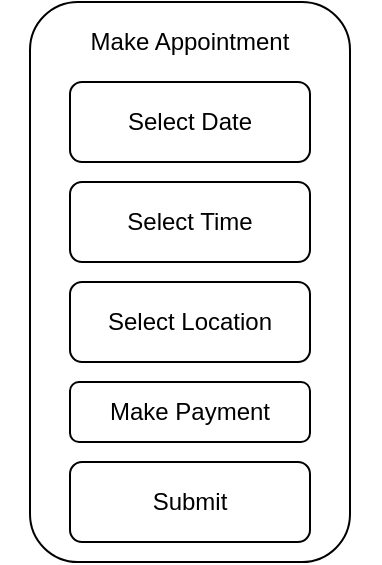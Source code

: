 <mxfile version="17.1.2" type="device"><diagram id="qoTs7NPiG2wBJblFKka_" name="Make Appointment"><mxGraphModel dx="670" dy="339" grid="1" gridSize="10" guides="1" tooltips="1" connect="1" arrows="1" fold="1" page="1" pageScale="1" pageWidth="850" pageHeight="1100" math="0" shadow="0"><root><mxCell id="0"/><mxCell id="1" parent="0"/><mxCell id="VStWeO7_gkGNAUaZeCaW-1" value="" style="rounded=1;whiteSpace=wrap;html=1;" vertex="1" parent="1"><mxGeometry x="320" y="40" width="160" height="280" as="geometry"/></mxCell><mxCell id="VStWeO7_gkGNAUaZeCaW-2" value="Submit" style="rounded=1;whiteSpace=wrap;html=1;" vertex="1" parent="1"><mxGeometry x="340" y="270" width="120" height="40" as="geometry"/></mxCell><mxCell id="VStWeO7_gkGNAUaZeCaW-3" value="Make Payment" style="rounded=1;whiteSpace=wrap;html=1;" vertex="1" parent="1"><mxGeometry x="340" y="230" width="120" height="30" as="geometry"/></mxCell><mxCell id="VStWeO7_gkGNAUaZeCaW-4" value="Select Date" style="rounded=1;whiteSpace=wrap;html=1;" vertex="1" parent="1"><mxGeometry x="340" y="80" width="120" height="40" as="geometry"/></mxCell><mxCell id="VStWeO7_gkGNAUaZeCaW-5" value="Select Time" style="rounded=1;whiteSpace=wrap;html=1;" vertex="1" parent="1"><mxGeometry x="340" y="130" width="120" height="40" as="geometry"/></mxCell><mxCell id="VStWeO7_gkGNAUaZeCaW-6" value="Select Location" style="rounded=1;whiteSpace=wrap;html=1;" vertex="1" parent="1"><mxGeometry x="340" y="180" width="120" height="40" as="geometry"/></mxCell><mxCell id="VStWeO7_gkGNAUaZeCaW-7" value="Make Appointment" style="text;html=1;strokeColor=none;fillColor=none;align=center;verticalAlign=middle;whiteSpace=wrap;rounded=0;" vertex="1" parent="1"><mxGeometry x="305" y="50" width="190" height="20" as="geometry"/></mxCell></root></mxGraphModel></diagram></mxfile>